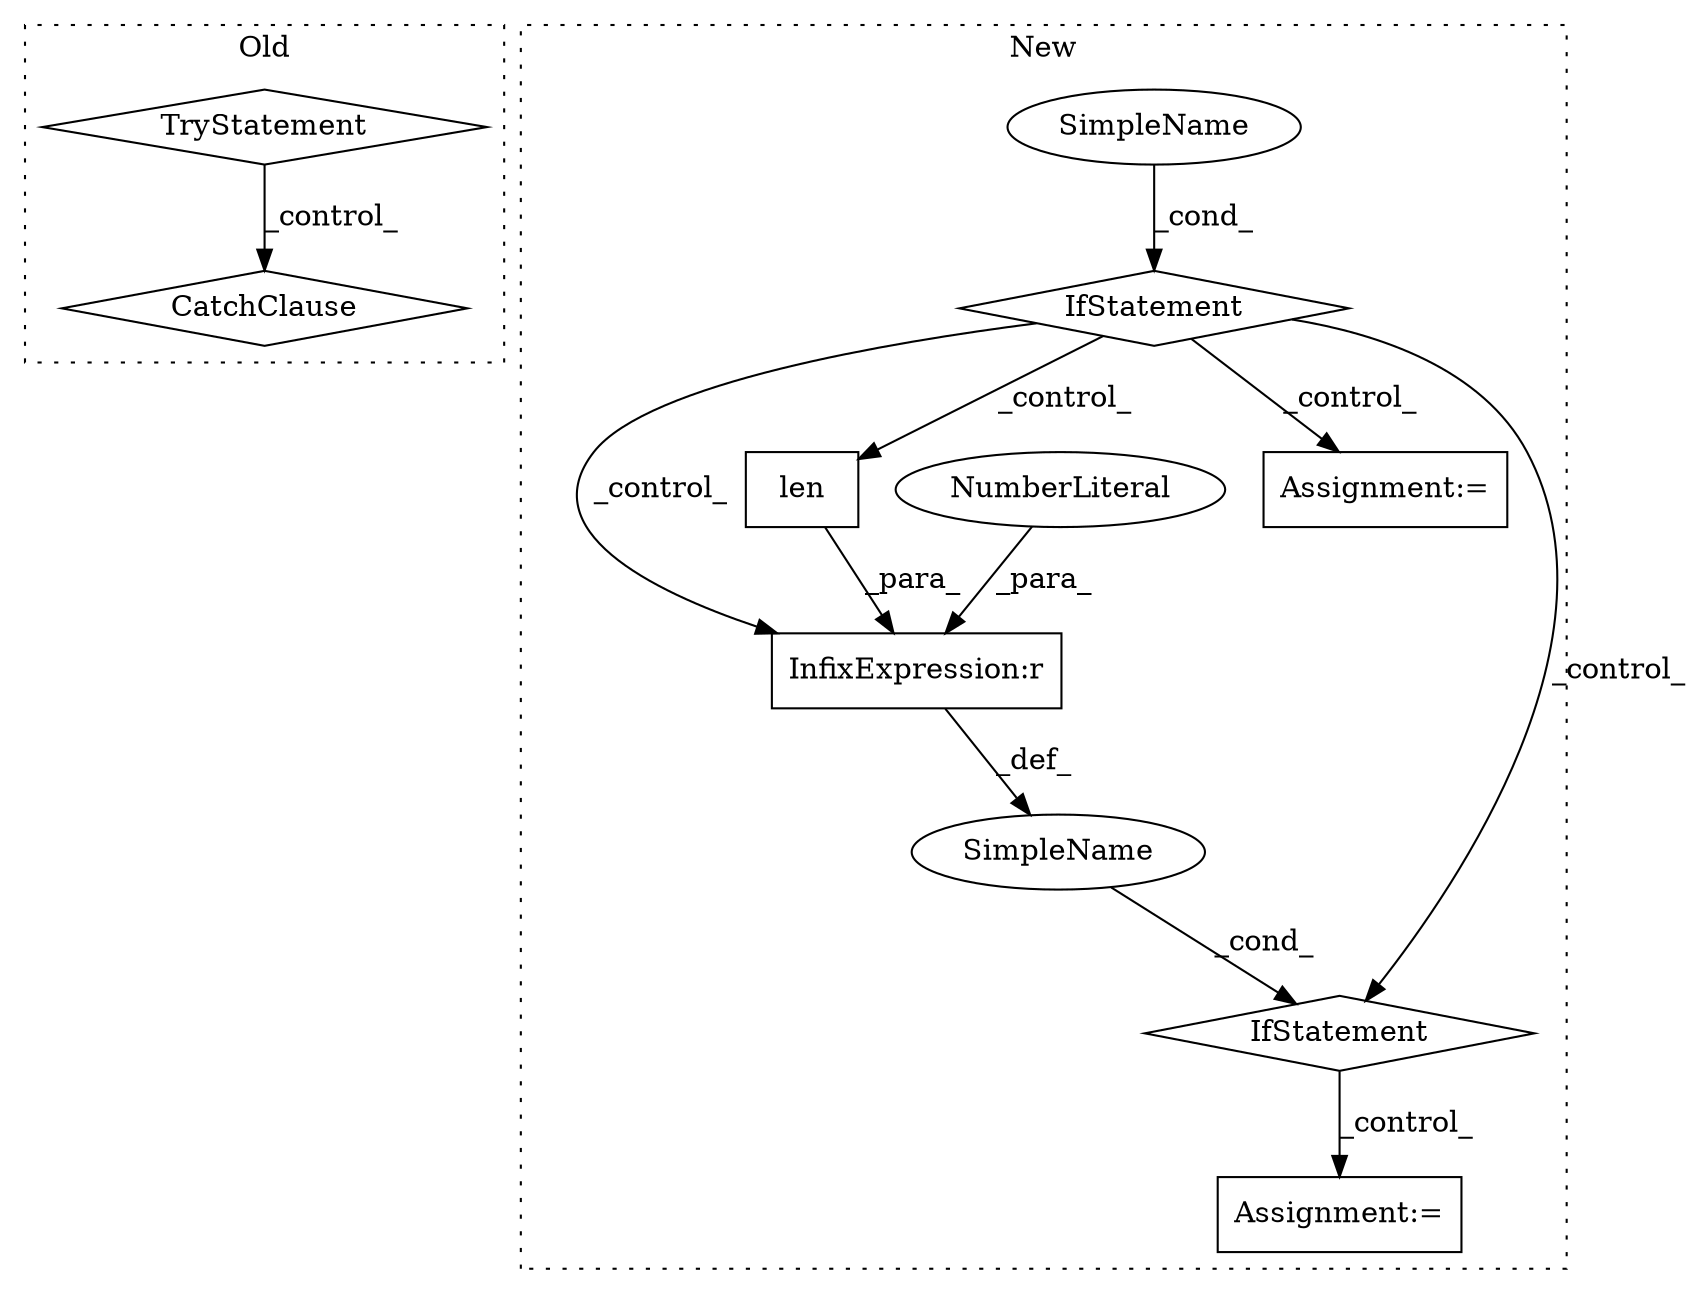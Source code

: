 digraph G {
subgraph cluster0 {
1 [label="CatchClause" a="12" s="2121,2155" l="11,2" shape="diamond"];
3 [label="TryStatement" a="54" s="2053" l="4" shape="diamond"];
label = "Old";
style="dotted";
}
subgraph cluster1 {
2 [label="len" a="32" s="2081,2086" l="4,1" shape="box"];
4 [label="InfixExpression:r" a="27" s="2087" l="4" shape="box"];
5 [label="NumberLiteral" a="34" s="2091" l="1" shape="ellipse"];
6 [label="IfStatement" a="25" s="2053,2237" l="4,2" shape="diamond"];
7 [label="Assignment:=" a="7" s="2500" l="1" shape="box"];
8 [label="SimpleName" a="42" s="" l="" shape="ellipse"];
9 [label="SimpleName" a="42" s="" l="" shape="ellipse"];
10 [label="IfStatement" a="25" s="1969,1990" l="4,2" shape="diamond"];
11 [label="Assignment:=" a="7" s="2014" l="1" shape="box"];
label = "New";
style="dotted";
}
2 -> 4 [label="_para_"];
3 -> 1 [label="_control_"];
4 -> 8 [label="_def_"];
5 -> 4 [label="_para_"];
6 -> 7 [label="_control_"];
8 -> 6 [label="_cond_"];
9 -> 10 [label="_cond_"];
10 -> 4 [label="_control_"];
10 -> 11 [label="_control_"];
10 -> 6 [label="_control_"];
10 -> 2 [label="_control_"];
}